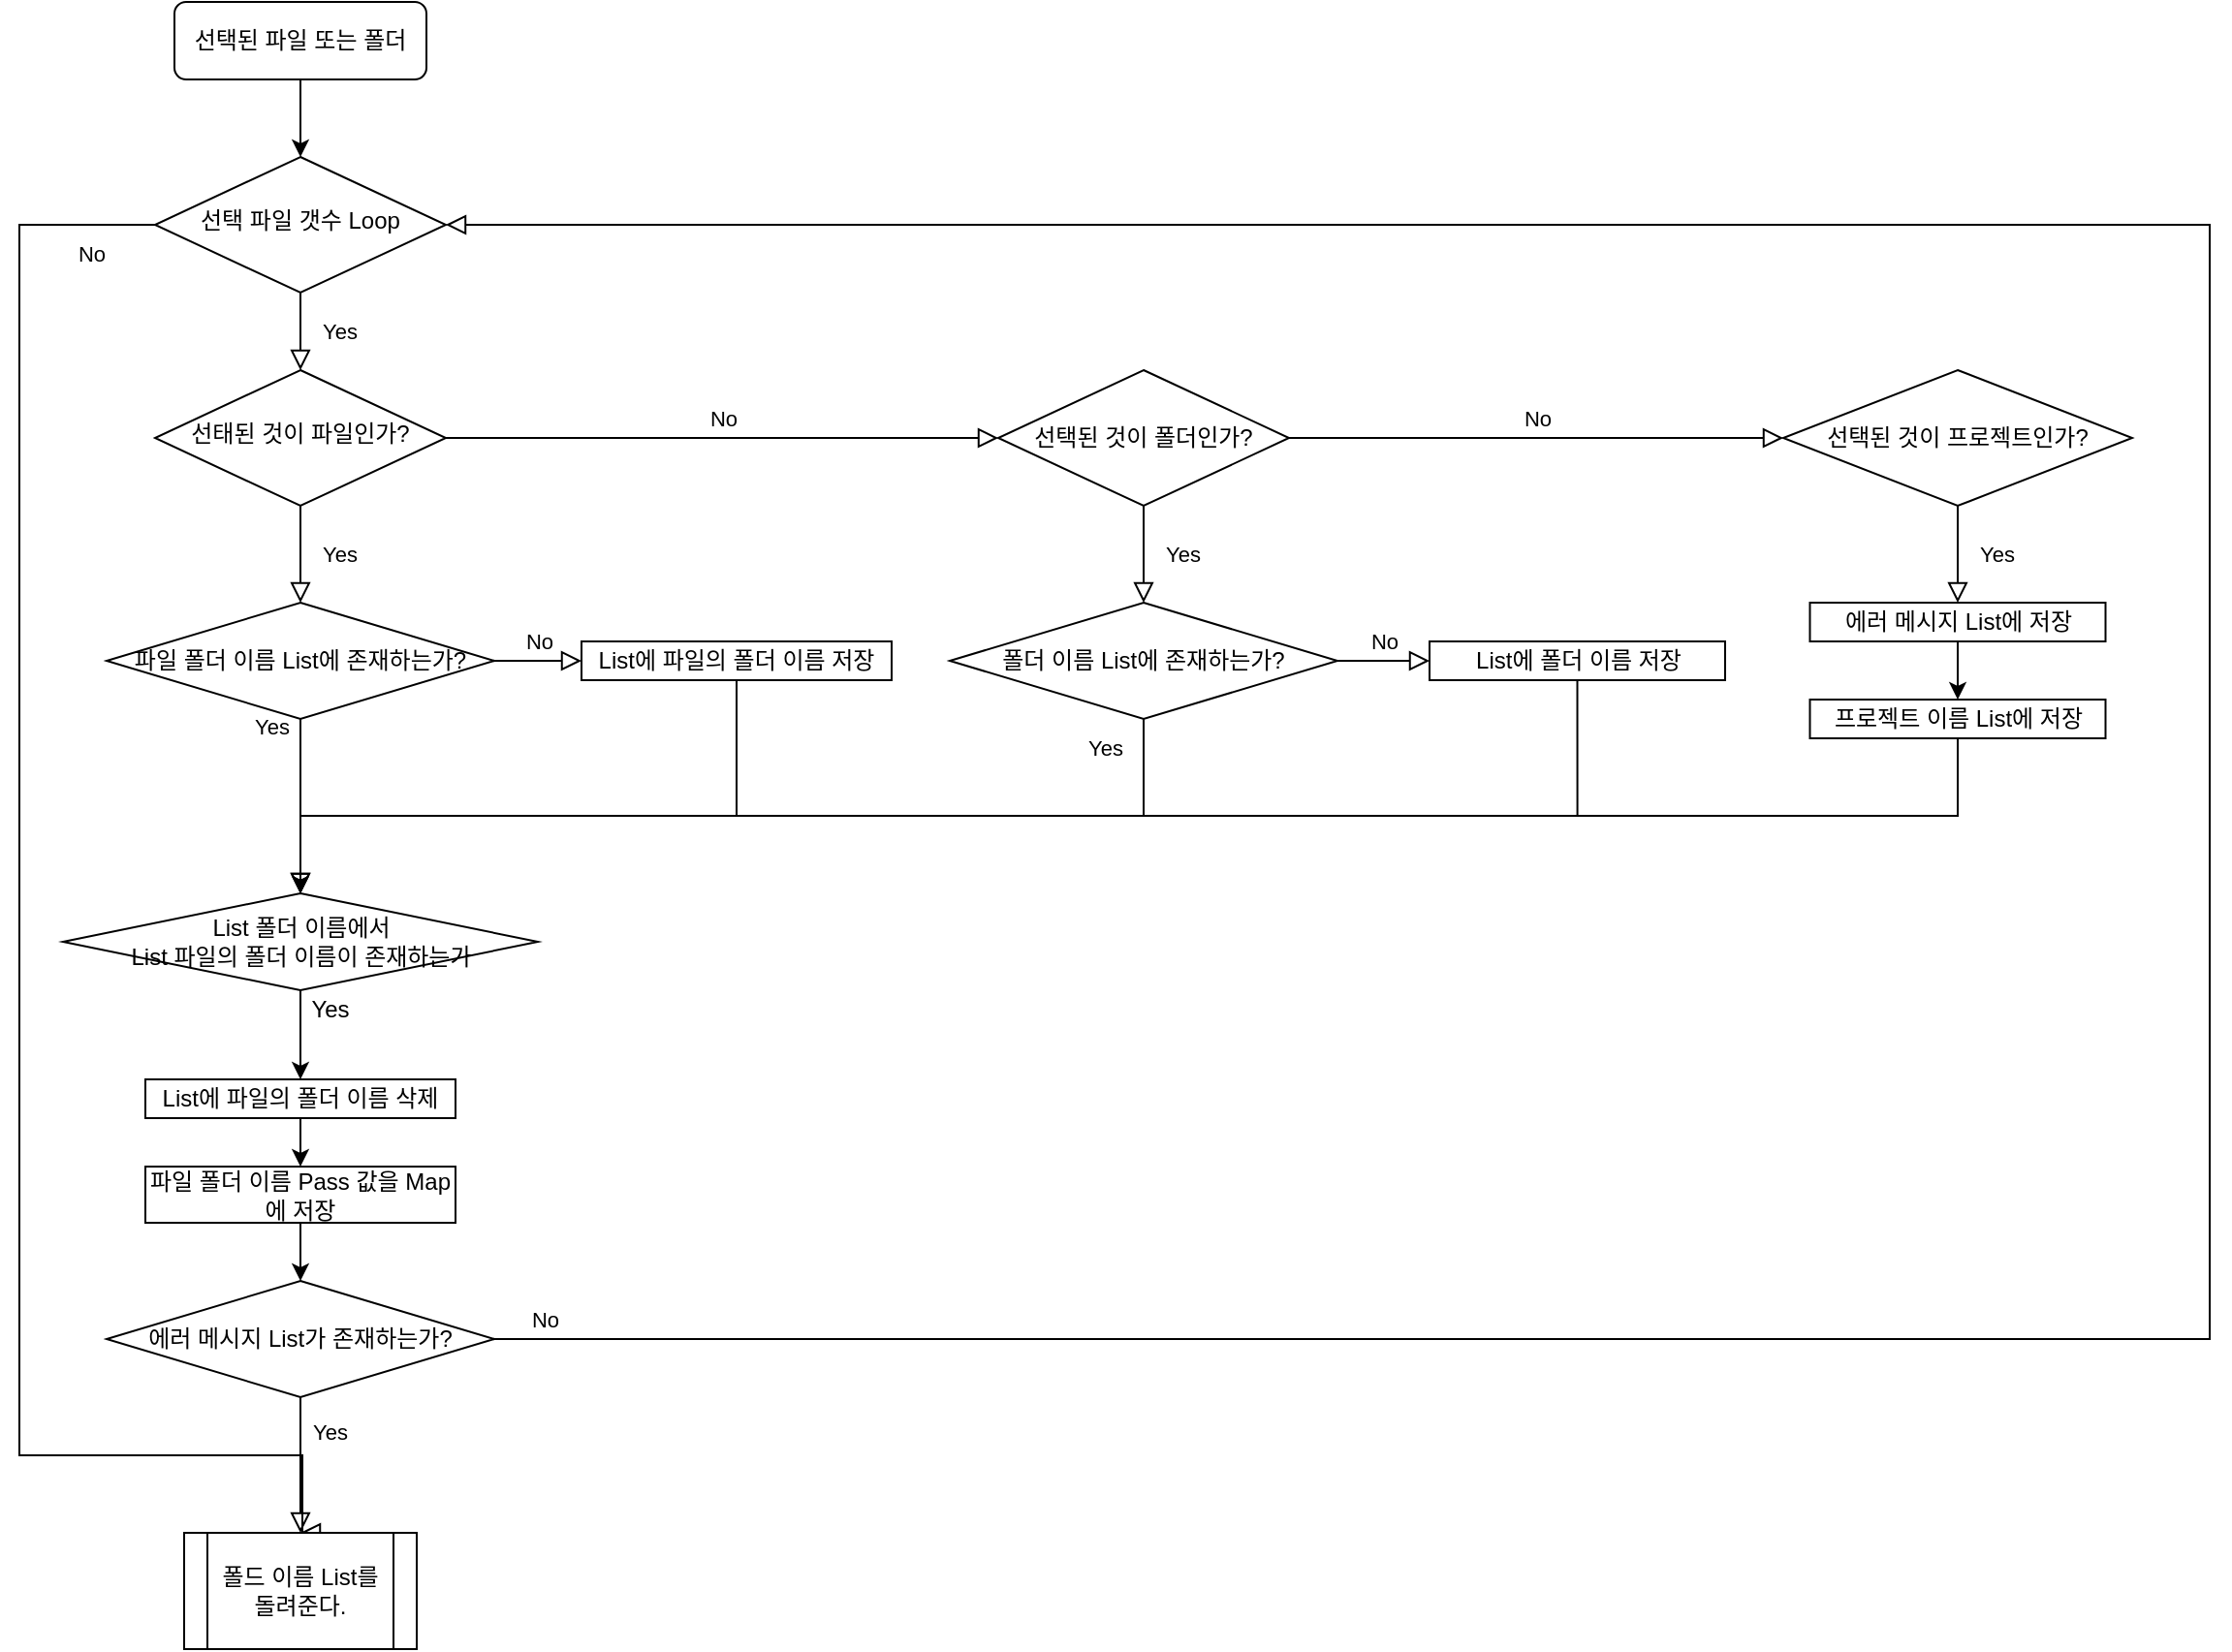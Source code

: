 <mxfile version="14.5.1" type="github">
  <diagram id="C5RBs43oDa-KdzZeNtuy" name="Page-1">
    <mxGraphModel dx="2249" dy="762" grid="1" gridSize="10" guides="1" tooltips="1" connect="1" arrows="1" fold="1" page="1" pageScale="1" pageWidth="827" pageHeight="1169" math="0" shadow="0">
      <root>
        <mxCell id="WIyWlLk6GJQsqaUBKTNV-0" />
        <mxCell id="WIyWlLk6GJQsqaUBKTNV-1" parent="WIyWlLk6GJQsqaUBKTNV-0" />
        <mxCell id="WIyWlLk6GJQsqaUBKTNV-3" value="선택된 파일 또는 폴더" style="rounded=1;whiteSpace=wrap;html=1;fontSize=12;glass=0;strokeWidth=1;shadow=0;" parent="WIyWlLk6GJQsqaUBKTNV-1" vertex="1">
          <mxGeometry x="-240" width="130" height="40" as="geometry" />
        </mxCell>
        <mxCell id="WIyWlLk6GJQsqaUBKTNV-4" value="Yes" style="rounded=0;html=1;jettySize=auto;orthogonalLoop=1;fontSize=11;endArrow=block;endFill=0;endSize=8;strokeWidth=1;shadow=0;labelBackgroundColor=none;edgeStyle=orthogonalEdgeStyle;exitX=0.5;exitY=1;exitDx=0;exitDy=0;entryX=0.5;entryY=0;entryDx=0;entryDy=0;" parent="WIyWlLk6GJQsqaUBKTNV-1" source="MPVV-2FYmL4CXVkORiL9-17" target="MPVV-2FYmL4CXVkORiL9-69" edge="1">
          <mxGeometry x="-0.906" y="-15" relative="1" as="geometry">
            <mxPoint as="offset" />
            <mxPoint x="-175" y="520" as="targetPoint" />
            <Array as="points" />
          </mxGeometry>
        </mxCell>
        <mxCell id="WIyWlLk6GJQsqaUBKTNV-5" value="No" style="edgeStyle=orthogonalEdgeStyle;rounded=0;html=1;jettySize=auto;orthogonalLoop=1;fontSize=11;endArrow=block;endFill=0;endSize=8;strokeWidth=1;shadow=0;labelBackgroundColor=none;entryX=0;entryY=0.5;entryDx=0;entryDy=0;" parent="WIyWlLk6GJQsqaUBKTNV-1" source="WIyWlLk6GJQsqaUBKTNV-6" target="MPVV-2FYmL4CXVkORiL9-2" edge="1">
          <mxGeometry y="10" relative="1" as="geometry">
            <mxPoint as="offset" />
            <mxPoint x="320" y="260" as="targetPoint" />
          </mxGeometry>
        </mxCell>
        <mxCell id="WIyWlLk6GJQsqaUBKTNV-6" value="선태된 것이 파일인가?" style="rhombus;whiteSpace=wrap;html=1;shadow=0;fontFamily=Helvetica;fontSize=12;align=center;strokeWidth=1;spacing=6;spacingTop=-4;" parent="WIyWlLk6GJQsqaUBKTNV-1" vertex="1">
          <mxGeometry x="-250" y="190" width="150" height="70" as="geometry" />
        </mxCell>
        <mxCell id="MPVV-2FYmL4CXVkORiL9-2" value="선택된 것이 폴더인가?" style="rhombus;whiteSpace=wrap;html=1;" vertex="1" parent="WIyWlLk6GJQsqaUBKTNV-1">
          <mxGeometry x="185" y="190" width="150" height="70" as="geometry" />
        </mxCell>
        <mxCell id="MPVV-2FYmL4CXVkORiL9-6" value="선택된 것이 프로젝트인가?" style="rhombus;whiteSpace=wrap;html=1;" vertex="1" parent="WIyWlLk6GJQsqaUBKTNV-1">
          <mxGeometry x="590" y="190" width="180" height="70" as="geometry" />
        </mxCell>
        <mxCell id="MPVV-2FYmL4CXVkORiL9-9" value="Yes" style="rounded=0;html=1;jettySize=auto;orthogonalLoop=1;fontSize=11;endArrow=block;endFill=0;endSize=8;strokeWidth=1;shadow=0;labelBackgroundColor=none;edgeStyle=orthogonalEdgeStyle;entryX=0.5;entryY=0;entryDx=0;entryDy=0;exitX=0.5;exitY=1;exitDx=0;exitDy=0;" edge="1" parent="WIyWlLk6GJQsqaUBKTNV-1" source="MPVV-2FYmL4CXVkORiL9-2" target="MPVV-2FYmL4CXVkORiL9-28">
          <mxGeometry y="20" relative="1" as="geometry">
            <mxPoint as="offset" />
            <mxPoint x="205" y="300" as="sourcePoint" />
            <mxPoint x="405" y="330" as="targetPoint" />
          </mxGeometry>
        </mxCell>
        <mxCell id="MPVV-2FYmL4CXVkORiL9-13" value="Yes" style="rounded=0;html=1;jettySize=auto;orthogonalLoop=1;fontSize=11;endArrow=block;endFill=0;endSize=8;strokeWidth=1;shadow=0;labelBackgroundColor=none;edgeStyle=orthogonalEdgeStyle;entryX=0.5;entryY=0;entryDx=0;entryDy=0;exitX=0.5;exitY=1;exitDx=0;exitDy=0;" edge="1" parent="WIyWlLk6GJQsqaUBKTNV-1" source="MPVV-2FYmL4CXVkORiL9-6" target="MPVV-2FYmL4CXVkORiL9-16">
          <mxGeometry y="20" relative="1" as="geometry">
            <mxPoint as="offset" />
            <mxPoint x="415" y="300" as="sourcePoint" />
            <mxPoint x="636" y="330" as="targetPoint" />
          </mxGeometry>
        </mxCell>
        <mxCell id="MPVV-2FYmL4CXVkORiL9-40" style="edgeStyle=orthogonalEdgeStyle;rounded=0;orthogonalLoop=1;jettySize=auto;html=1;exitX=0.5;exitY=1;exitDx=0;exitDy=0;entryX=0.5;entryY=0;entryDx=0;entryDy=0;" edge="1" parent="WIyWlLk6GJQsqaUBKTNV-1" source="MPVV-2FYmL4CXVkORiL9-15" target="MPVV-2FYmL4CXVkORiL9-69">
          <mxGeometry relative="1" as="geometry">
            <mxPoint x="484" y="440" as="targetPoint" />
            <Array as="points">
              <mxPoint x="484" y="420" />
              <mxPoint x="-175" y="420" />
            </Array>
          </mxGeometry>
        </mxCell>
        <mxCell id="MPVV-2FYmL4CXVkORiL9-15" value="List에 폴더 이름 저장" style="rounded=0;whiteSpace=wrap;html=1;" vertex="1" parent="WIyWlLk6GJQsqaUBKTNV-1">
          <mxGeometry x="407.5" y="330" width="152.5" height="20" as="geometry" />
        </mxCell>
        <mxCell id="MPVV-2FYmL4CXVkORiL9-16" value="에러 메시지 List에 저장" style="rounded=0;whiteSpace=wrap;html=1;" vertex="1" parent="WIyWlLk6GJQsqaUBKTNV-1">
          <mxGeometry x="603.75" y="310" width="152.5" height="20" as="geometry" />
        </mxCell>
        <mxCell id="MPVV-2FYmL4CXVkORiL9-17" value="파일 폴더 이름 List에 존재하는가?" style="rhombus;whiteSpace=wrap;html=1;" vertex="1" parent="WIyWlLk6GJQsqaUBKTNV-1">
          <mxGeometry x="-275" y="310" width="200" height="60" as="geometry" />
        </mxCell>
        <mxCell id="MPVV-2FYmL4CXVkORiL9-18" value="Yes" style="rounded=0;html=1;jettySize=auto;orthogonalLoop=1;fontSize=11;endArrow=block;endFill=0;endSize=8;strokeWidth=1;shadow=0;labelBackgroundColor=none;edgeStyle=orthogonalEdgeStyle;entryX=0.5;entryY=0;entryDx=0;entryDy=0;" edge="1" parent="WIyWlLk6GJQsqaUBKTNV-1" source="WIyWlLk6GJQsqaUBKTNV-6" target="MPVV-2FYmL4CXVkORiL9-17">
          <mxGeometry y="20" relative="1" as="geometry">
            <mxPoint as="offset" />
            <mxPoint x="195" y="290" as="sourcePoint" />
            <mxPoint x="195" y="430" as="targetPoint" />
          </mxGeometry>
        </mxCell>
        <mxCell id="MPVV-2FYmL4CXVkORiL9-25" style="edgeStyle=orthogonalEdgeStyle;rounded=0;orthogonalLoop=1;jettySize=auto;html=1;exitX=0.5;exitY=1;exitDx=0;exitDy=0;entryX=0.5;entryY=0;entryDx=0;entryDy=0;" edge="1" parent="WIyWlLk6GJQsqaUBKTNV-1" source="MPVV-2FYmL4CXVkORiL9-19" target="MPVV-2FYmL4CXVkORiL9-69">
          <mxGeometry relative="1" as="geometry">
            <mxPoint x="-250" y="120" as="targetPoint" />
            <Array as="points">
              <mxPoint x="50" y="420" />
              <mxPoint x="-175" y="420" />
            </Array>
          </mxGeometry>
        </mxCell>
        <mxCell id="MPVV-2FYmL4CXVkORiL9-19" value="&lt;span&gt;List에 파일의 폴더 이름 저장&lt;/span&gt;" style="rounded=0;whiteSpace=wrap;html=1;" vertex="1" parent="WIyWlLk6GJQsqaUBKTNV-1">
          <mxGeometry x="-30" y="330" width="160" height="20" as="geometry" />
        </mxCell>
        <mxCell id="MPVV-2FYmL4CXVkORiL9-26" value="No" style="edgeStyle=orthogonalEdgeStyle;rounded=0;html=1;jettySize=auto;orthogonalLoop=1;fontSize=11;endArrow=block;endFill=0;endSize=8;strokeWidth=1;shadow=0;labelBackgroundColor=none;entryX=0;entryY=0.5;entryDx=0;entryDy=0;exitX=1;exitY=0.5;exitDx=0;exitDy=0;" edge="1" parent="WIyWlLk6GJQsqaUBKTNV-1" source="MPVV-2FYmL4CXVkORiL9-2" target="MPVV-2FYmL4CXVkORiL9-6">
          <mxGeometry y="10" relative="1" as="geometry">
            <mxPoint as="offset" />
            <mxPoint x="540" y="255" as="sourcePoint" />
            <mxPoint x="396.5" y="265" as="targetPoint" />
          </mxGeometry>
        </mxCell>
        <mxCell id="MPVV-2FYmL4CXVkORiL9-28" value="폴더 이름 List에 존재하는가?" style="rhombus;whiteSpace=wrap;html=1;" vertex="1" parent="WIyWlLk6GJQsqaUBKTNV-1">
          <mxGeometry x="160" y="310" width="200" height="60" as="geometry" />
        </mxCell>
        <mxCell id="MPVV-2FYmL4CXVkORiL9-29" value="Yes" style="rounded=0;html=1;jettySize=auto;orthogonalLoop=1;fontSize=11;endArrow=block;endFill=0;endSize=8;strokeWidth=1;shadow=0;labelBackgroundColor=none;edgeStyle=orthogonalEdgeStyle;exitX=0.5;exitY=1;exitDx=0;exitDy=0;entryX=0.5;entryY=0;entryDx=0;entryDy=0;" edge="1" parent="WIyWlLk6GJQsqaUBKTNV-1" source="MPVV-2FYmL4CXVkORiL9-28" target="MPVV-2FYmL4CXVkORiL9-69">
          <mxGeometry x="-0.944" y="-20" relative="1" as="geometry">
            <mxPoint as="offset" />
            <mxPoint x="471.5" y="270" as="sourcePoint" />
            <mxPoint x="-250" y="220" as="targetPoint" />
            <Array as="points">
              <mxPoint x="260" y="420" />
              <mxPoint x="-175" y="420" />
            </Array>
          </mxGeometry>
        </mxCell>
        <mxCell id="MPVV-2FYmL4CXVkORiL9-30" value="No" style="edgeStyle=orthogonalEdgeStyle;rounded=0;html=1;jettySize=auto;orthogonalLoop=1;fontSize=11;endArrow=block;endFill=0;endSize=8;strokeWidth=1;shadow=0;labelBackgroundColor=none;entryX=0;entryY=0.5;entryDx=0;entryDy=0;exitX=1;exitY=0.5;exitDx=0;exitDy=0;" edge="1" parent="WIyWlLk6GJQsqaUBKTNV-1" source="MPVV-2FYmL4CXVkORiL9-28" target="MPVV-2FYmL4CXVkORiL9-15">
          <mxGeometry y="10" relative="1" as="geometry">
            <mxPoint as="offset" />
            <mxPoint x="350" y="340" as="sourcePoint" />
            <mxPoint x="-20" y="350" as="targetPoint" />
          </mxGeometry>
        </mxCell>
        <mxCell id="MPVV-2FYmL4CXVkORiL9-78" style="edgeStyle=orthogonalEdgeStyle;rounded=0;orthogonalLoop=1;jettySize=auto;html=1;exitX=0.5;exitY=1;exitDx=0;exitDy=0;entryX=0.5;entryY=0;entryDx=0;entryDy=0;" edge="1" parent="WIyWlLk6GJQsqaUBKTNV-1" source="MPVV-2FYmL4CXVkORiL9-43" target="MPVV-2FYmL4CXVkORiL9-69">
          <mxGeometry relative="1" as="geometry" />
        </mxCell>
        <mxCell id="MPVV-2FYmL4CXVkORiL9-43" value="프로젝트 이름 List에 저장" style="rounded=0;whiteSpace=wrap;html=1;" vertex="1" parent="WIyWlLk6GJQsqaUBKTNV-1">
          <mxGeometry x="603.75" y="360" width="152.5" height="20" as="geometry" />
        </mxCell>
        <mxCell id="MPVV-2FYmL4CXVkORiL9-46" value="" style="edgeStyle=orthogonalEdgeStyle;rounded=0;orthogonalLoop=1;jettySize=auto;html=1;exitX=0.5;exitY=1;exitDx=0;exitDy=0;" edge="1" parent="WIyWlLk6GJQsqaUBKTNV-1" source="WIyWlLk6GJQsqaUBKTNV-3" target="MPVV-2FYmL4CXVkORiL9-45">
          <mxGeometry relative="1" as="geometry" />
        </mxCell>
        <mxCell id="MPVV-2FYmL4CXVkORiL9-45" value="선택 파일 갯수 Loop" style="rhombus;whiteSpace=wrap;html=1;shadow=0;fontFamily=Helvetica;fontSize=12;align=center;strokeWidth=1;spacing=6;spacingTop=-4;" vertex="1" parent="WIyWlLk6GJQsqaUBKTNV-1">
          <mxGeometry x="-250" y="80" width="150" height="70" as="geometry" />
        </mxCell>
        <mxCell id="MPVV-2FYmL4CXVkORiL9-47" value="Yes" style="rounded=0;html=1;jettySize=auto;orthogonalLoop=1;fontSize=11;endArrow=block;endFill=0;endSize=8;strokeWidth=1;shadow=0;labelBackgroundColor=none;edgeStyle=orthogonalEdgeStyle;exitX=0.5;exitY=1;exitDx=0;exitDy=0;entryX=0.5;entryY=0;entryDx=0;entryDy=0;" edge="1" parent="WIyWlLk6GJQsqaUBKTNV-1" source="MPVV-2FYmL4CXVkORiL9-45" target="WIyWlLk6GJQsqaUBKTNV-6">
          <mxGeometry y="20" relative="1" as="geometry">
            <mxPoint as="offset" />
            <mxPoint x="-165" y="260" as="sourcePoint" />
            <mxPoint x="-175" y="180" as="targetPoint" />
          </mxGeometry>
        </mxCell>
        <mxCell id="MPVV-2FYmL4CXVkORiL9-51" value="No" style="edgeStyle=orthogonalEdgeStyle;rounded=0;html=1;jettySize=auto;orthogonalLoop=1;fontSize=11;endArrow=block;endFill=0;endSize=8;strokeWidth=1;shadow=0;labelBackgroundColor=none;exitX=0;exitY=0.5;exitDx=0;exitDy=0;entryX=0.5;entryY=0;entryDx=0;entryDy=0;" edge="1" parent="WIyWlLk6GJQsqaUBKTNV-1" target="MPVV-2FYmL4CXVkORiL9-77">
          <mxGeometry x="-0.925" y="15" relative="1" as="geometry">
            <mxPoint as="offset" />
            <mxPoint x="-250" y="115" as="sourcePoint" />
            <mxPoint x="-175" y="766" as="targetPoint" />
            <Array as="points">
              <mxPoint x="-320" y="115" />
              <mxPoint x="-320" y="750" />
              <mxPoint x="-174" y="750" />
            </Array>
          </mxGeometry>
        </mxCell>
        <mxCell id="MPVV-2FYmL4CXVkORiL9-52" value="" style="endArrow=classic;html=1;exitX=0.5;exitY=1;exitDx=0;exitDy=0;entryX=0.5;entryY=0;entryDx=0;entryDy=0;" edge="1" parent="WIyWlLk6GJQsqaUBKTNV-1" source="MPVV-2FYmL4CXVkORiL9-16" target="MPVV-2FYmL4CXVkORiL9-43">
          <mxGeometry width="50" height="50" relative="1" as="geometry">
            <mxPoint x="280" y="470" as="sourcePoint" />
            <mxPoint x="330" y="420" as="targetPoint" />
          </mxGeometry>
        </mxCell>
        <mxCell id="MPVV-2FYmL4CXVkORiL9-54" value="에러 메시지 List가 존재하는가?" style="rhombus;whiteSpace=wrap;html=1;" vertex="1" parent="WIyWlLk6GJQsqaUBKTNV-1">
          <mxGeometry x="-275" y="660" width="200" height="60" as="geometry" />
        </mxCell>
        <mxCell id="MPVV-2FYmL4CXVkORiL9-58" value="Yes" style="rounded=0;html=1;jettySize=auto;orthogonalLoop=1;fontSize=11;endArrow=block;endFill=0;endSize=8;strokeWidth=1;shadow=0;labelBackgroundColor=none;edgeStyle=orthogonalEdgeStyle;entryX=0.5;entryY=0;entryDx=0;entryDy=0;" edge="1" parent="WIyWlLk6GJQsqaUBKTNV-1" source="MPVV-2FYmL4CXVkORiL9-54" target="MPVV-2FYmL4CXVkORiL9-77">
          <mxGeometry x="-0.493" y="15" relative="1" as="geometry">
            <mxPoint as="offset" />
            <mxPoint x="270" y="380" as="sourcePoint" />
            <mxPoint x="-175" y="766" as="targetPoint" />
            <Array as="points" />
          </mxGeometry>
        </mxCell>
        <mxCell id="MPVV-2FYmL4CXVkORiL9-66" value="No" style="edgeStyle=orthogonalEdgeStyle;rounded=0;html=1;jettySize=auto;orthogonalLoop=1;fontSize=11;endArrow=block;endFill=0;endSize=8;strokeWidth=1;shadow=0;labelBackgroundColor=none;" edge="1" parent="WIyWlLk6GJQsqaUBKTNV-1">
          <mxGeometry y="10" relative="1" as="geometry">
            <mxPoint as="offset" />
            <mxPoint x="-75" y="340" as="sourcePoint" />
            <mxPoint x="-30" y="340" as="targetPoint" />
          </mxGeometry>
        </mxCell>
        <mxCell id="MPVV-2FYmL4CXVkORiL9-67" value="No" style="edgeStyle=orthogonalEdgeStyle;rounded=0;html=1;jettySize=auto;orthogonalLoop=1;fontSize=11;endArrow=block;endFill=0;endSize=8;strokeWidth=1;shadow=0;labelBackgroundColor=none;entryX=1;entryY=0.5;entryDx=0;entryDy=0;exitX=1;exitY=0.5;exitDx=0;exitDy=0;" edge="1" parent="WIyWlLk6GJQsqaUBKTNV-1" source="MPVV-2FYmL4CXVkORiL9-54" target="MPVV-2FYmL4CXVkORiL9-45">
          <mxGeometry x="-0.978" y="10" relative="1" as="geometry">
            <mxPoint as="offset" />
            <mxPoint x="-75" y="549.5" as="sourcePoint" />
            <mxPoint x="210" y="549.5" as="targetPoint" />
            <Array as="points">
              <mxPoint x="810" y="690" />
              <mxPoint x="810" y="115" />
            </Array>
          </mxGeometry>
        </mxCell>
        <mxCell id="MPVV-2FYmL4CXVkORiL9-73" style="edgeStyle=orthogonalEdgeStyle;rounded=0;orthogonalLoop=1;jettySize=auto;html=1;exitX=0.5;exitY=1;exitDx=0;exitDy=0;entryX=0.5;entryY=0;entryDx=0;entryDy=0;" edge="1" parent="WIyWlLk6GJQsqaUBKTNV-1" source="MPVV-2FYmL4CXVkORiL9-69" target="MPVV-2FYmL4CXVkORiL9-71">
          <mxGeometry relative="1" as="geometry" />
        </mxCell>
        <mxCell id="MPVV-2FYmL4CXVkORiL9-69" value="List 폴더 이름에서&lt;br&gt;List 파일의 폴더 이름이 존재하는가" style="rhombus;whiteSpace=wrap;html=1;" vertex="1" parent="WIyWlLk6GJQsqaUBKTNV-1">
          <mxGeometry x="-297.5" y="460" width="245" height="50" as="geometry" />
        </mxCell>
        <mxCell id="MPVV-2FYmL4CXVkORiL9-75" style="edgeStyle=orthogonalEdgeStyle;rounded=0;orthogonalLoop=1;jettySize=auto;html=1;exitX=0.5;exitY=1;exitDx=0;exitDy=0;entryX=0.5;entryY=0;entryDx=0;entryDy=0;" edge="1" parent="WIyWlLk6GJQsqaUBKTNV-1" source="MPVV-2FYmL4CXVkORiL9-71" target="MPVV-2FYmL4CXVkORiL9-72">
          <mxGeometry relative="1" as="geometry" />
        </mxCell>
        <mxCell id="MPVV-2FYmL4CXVkORiL9-71" value="&lt;span&gt;List에 파일의 폴더 이름 삭제&lt;/span&gt;" style="rounded=0;whiteSpace=wrap;html=1;" vertex="1" parent="WIyWlLk6GJQsqaUBKTNV-1">
          <mxGeometry x="-255" y="556" width="160" height="20" as="geometry" />
        </mxCell>
        <mxCell id="MPVV-2FYmL4CXVkORiL9-76" style="edgeStyle=orthogonalEdgeStyle;rounded=0;orthogonalLoop=1;jettySize=auto;html=1;exitX=0.5;exitY=1;exitDx=0;exitDy=0;entryX=0.5;entryY=0;entryDx=0;entryDy=0;" edge="1" parent="WIyWlLk6GJQsqaUBKTNV-1" source="MPVV-2FYmL4CXVkORiL9-72" target="MPVV-2FYmL4CXVkORiL9-54">
          <mxGeometry relative="1" as="geometry" />
        </mxCell>
        <mxCell id="MPVV-2FYmL4CXVkORiL9-72" value="파일 폴더 이름 Pass 값을 Map에 저장" style="rounded=0;whiteSpace=wrap;html=1;" vertex="1" parent="WIyWlLk6GJQsqaUBKTNV-1">
          <mxGeometry x="-255" y="601" width="160" height="29" as="geometry" />
        </mxCell>
        <mxCell id="MPVV-2FYmL4CXVkORiL9-74" value="Yes" style="text;html=1;align=center;verticalAlign=middle;resizable=0;points=[];autosize=1;" vertex="1" parent="WIyWlLk6GJQsqaUBKTNV-1">
          <mxGeometry x="-180" y="510" width="40" height="20" as="geometry" />
        </mxCell>
        <mxCell id="MPVV-2FYmL4CXVkORiL9-77" value="폴드 이름 List를 돌려준다." style="shape=process;whiteSpace=wrap;html=1;backgroundOutline=1;" vertex="1" parent="WIyWlLk6GJQsqaUBKTNV-1">
          <mxGeometry x="-235" y="790" width="120" height="60" as="geometry" />
        </mxCell>
      </root>
    </mxGraphModel>
  </diagram>
</mxfile>
